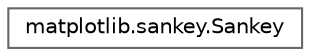 digraph "Graphical Class Hierarchy"
{
 // LATEX_PDF_SIZE
  bgcolor="transparent";
  edge [fontname=Helvetica,fontsize=10,labelfontname=Helvetica,labelfontsize=10];
  node [fontname=Helvetica,fontsize=10,shape=box,height=0.2,width=0.4];
  rankdir="LR";
  Node0 [id="Node000000",label="matplotlib.sankey.Sankey",height=0.2,width=0.4,color="grey40", fillcolor="white", style="filled",URL="$d9/dd9/classmatplotlib_1_1sankey_1_1Sankey.html",tooltip=" "];
}
